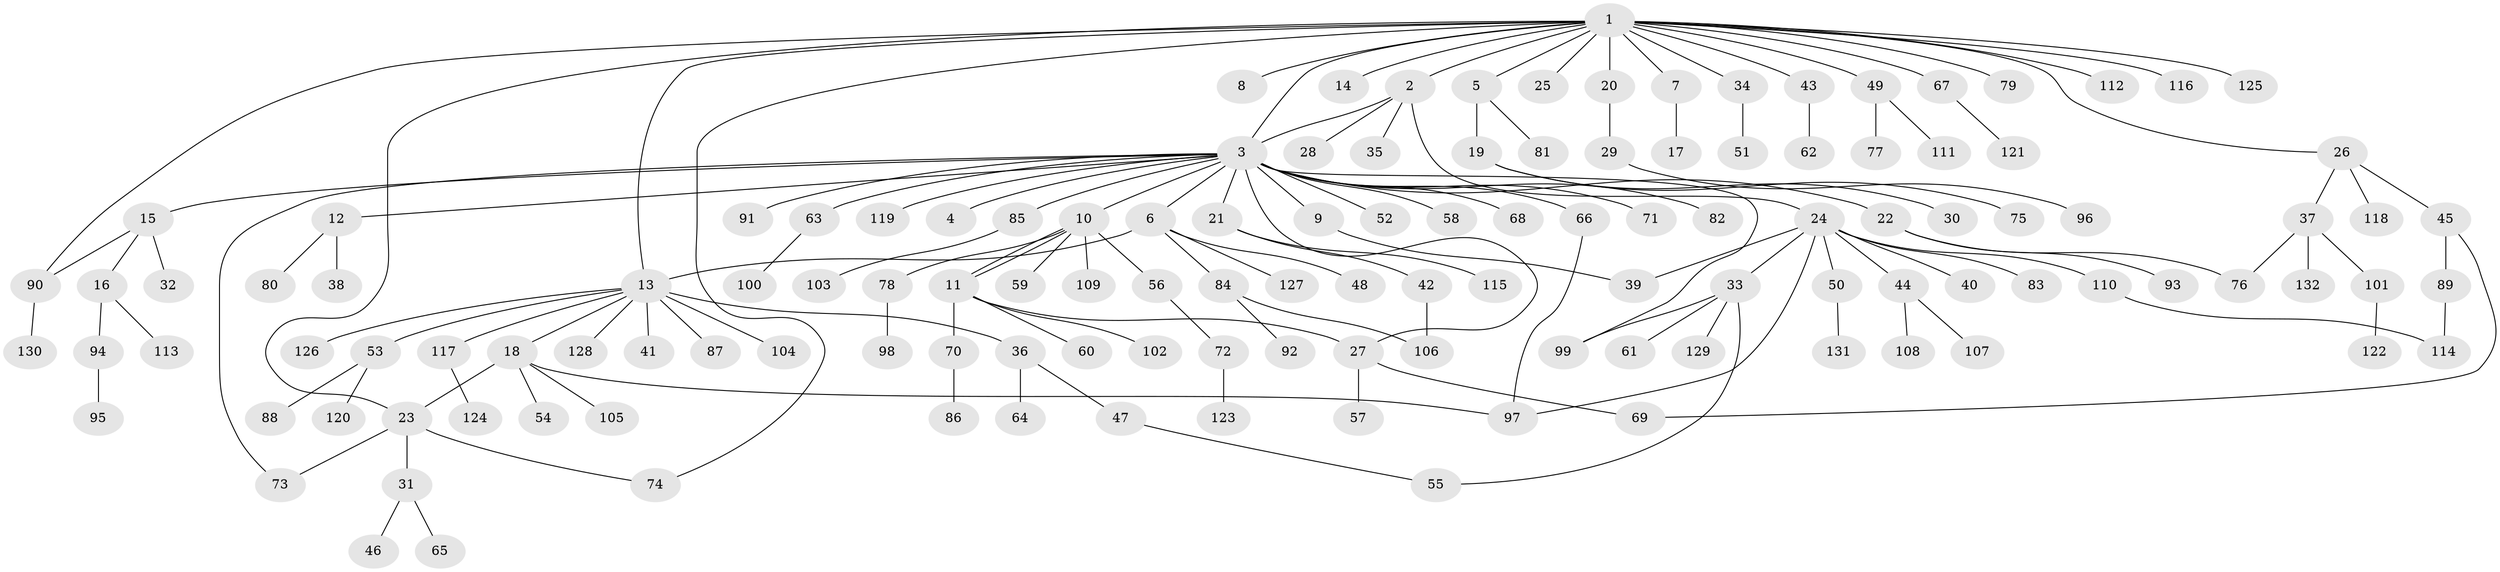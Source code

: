 // Generated by graph-tools (version 1.1) at 2025/47/03/09/25 04:47:28]
// undirected, 132 vertices, 148 edges
graph export_dot {
graph [start="1"]
  node [color=gray90,style=filled];
  1;
  2;
  3;
  4;
  5;
  6;
  7;
  8;
  9;
  10;
  11;
  12;
  13;
  14;
  15;
  16;
  17;
  18;
  19;
  20;
  21;
  22;
  23;
  24;
  25;
  26;
  27;
  28;
  29;
  30;
  31;
  32;
  33;
  34;
  35;
  36;
  37;
  38;
  39;
  40;
  41;
  42;
  43;
  44;
  45;
  46;
  47;
  48;
  49;
  50;
  51;
  52;
  53;
  54;
  55;
  56;
  57;
  58;
  59;
  60;
  61;
  62;
  63;
  64;
  65;
  66;
  67;
  68;
  69;
  70;
  71;
  72;
  73;
  74;
  75;
  76;
  77;
  78;
  79;
  80;
  81;
  82;
  83;
  84;
  85;
  86;
  87;
  88;
  89;
  90;
  91;
  92;
  93;
  94;
  95;
  96;
  97;
  98;
  99;
  100;
  101;
  102;
  103;
  104;
  105;
  106;
  107;
  108;
  109;
  110;
  111;
  112;
  113;
  114;
  115;
  116;
  117;
  118;
  119;
  120;
  121;
  122;
  123;
  124;
  125;
  126;
  127;
  128;
  129;
  130;
  131;
  132;
  1 -- 2;
  1 -- 3;
  1 -- 5;
  1 -- 7;
  1 -- 8;
  1 -- 13;
  1 -- 14;
  1 -- 20;
  1 -- 23;
  1 -- 25;
  1 -- 26;
  1 -- 34;
  1 -- 43;
  1 -- 49;
  1 -- 67;
  1 -- 74;
  1 -- 79;
  1 -- 90;
  1 -- 112;
  1 -- 116;
  1 -- 125;
  2 -- 3;
  2 -- 24;
  2 -- 28;
  2 -- 35;
  3 -- 4;
  3 -- 6;
  3 -- 9;
  3 -- 10;
  3 -- 12;
  3 -- 15;
  3 -- 21;
  3 -- 22;
  3 -- 27;
  3 -- 52;
  3 -- 58;
  3 -- 63;
  3 -- 66;
  3 -- 68;
  3 -- 71;
  3 -- 73;
  3 -- 82;
  3 -- 85;
  3 -- 91;
  3 -- 99;
  3 -- 119;
  5 -- 19;
  5 -- 81;
  6 -- 13;
  6 -- 48;
  6 -- 84;
  6 -- 127;
  7 -- 17;
  9 -- 39;
  10 -- 11;
  10 -- 11;
  10 -- 56;
  10 -- 59;
  10 -- 78;
  10 -- 109;
  11 -- 27;
  11 -- 60;
  11 -- 70;
  11 -- 102;
  12 -- 38;
  12 -- 80;
  13 -- 18;
  13 -- 36;
  13 -- 41;
  13 -- 53;
  13 -- 87;
  13 -- 104;
  13 -- 117;
  13 -- 126;
  13 -- 128;
  15 -- 16;
  15 -- 32;
  15 -- 90;
  16 -- 94;
  16 -- 113;
  18 -- 23;
  18 -- 54;
  18 -- 97;
  18 -- 105;
  19 -- 30;
  19 -- 75;
  20 -- 29;
  21 -- 42;
  21 -- 115;
  22 -- 76;
  22 -- 93;
  23 -- 31;
  23 -- 73;
  23 -- 74;
  24 -- 33;
  24 -- 39;
  24 -- 40;
  24 -- 44;
  24 -- 50;
  24 -- 83;
  24 -- 97;
  24 -- 110;
  26 -- 37;
  26 -- 45;
  26 -- 118;
  27 -- 57;
  27 -- 69;
  29 -- 96;
  31 -- 46;
  31 -- 65;
  33 -- 55;
  33 -- 61;
  33 -- 99;
  33 -- 129;
  34 -- 51;
  36 -- 47;
  36 -- 64;
  37 -- 76;
  37 -- 101;
  37 -- 132;
  42 -- 106;
  43 -- 62;
  44 -- 107;
  44 -- 108;
  45 -- 69;
  45 -- 89;
  47 -- 55;
  49 -- 77;
  49 -- 111;
  50 -- 131;
  53 -- 88;
  53 -- 120;
  56 -- 72;
  63 -- 100;
  66 -- 97;
  67 -- 121;
  70 -- 86;
  72 -- 123;
  78 -- 98;
  84 -- 92;
  84 -- 106;
  85 -- 103;
  89 -- 114;
  90 -- 130;
  94 -- 95;
  101 -- 122;
  110 -- 114;
  117 -- 124;
}
